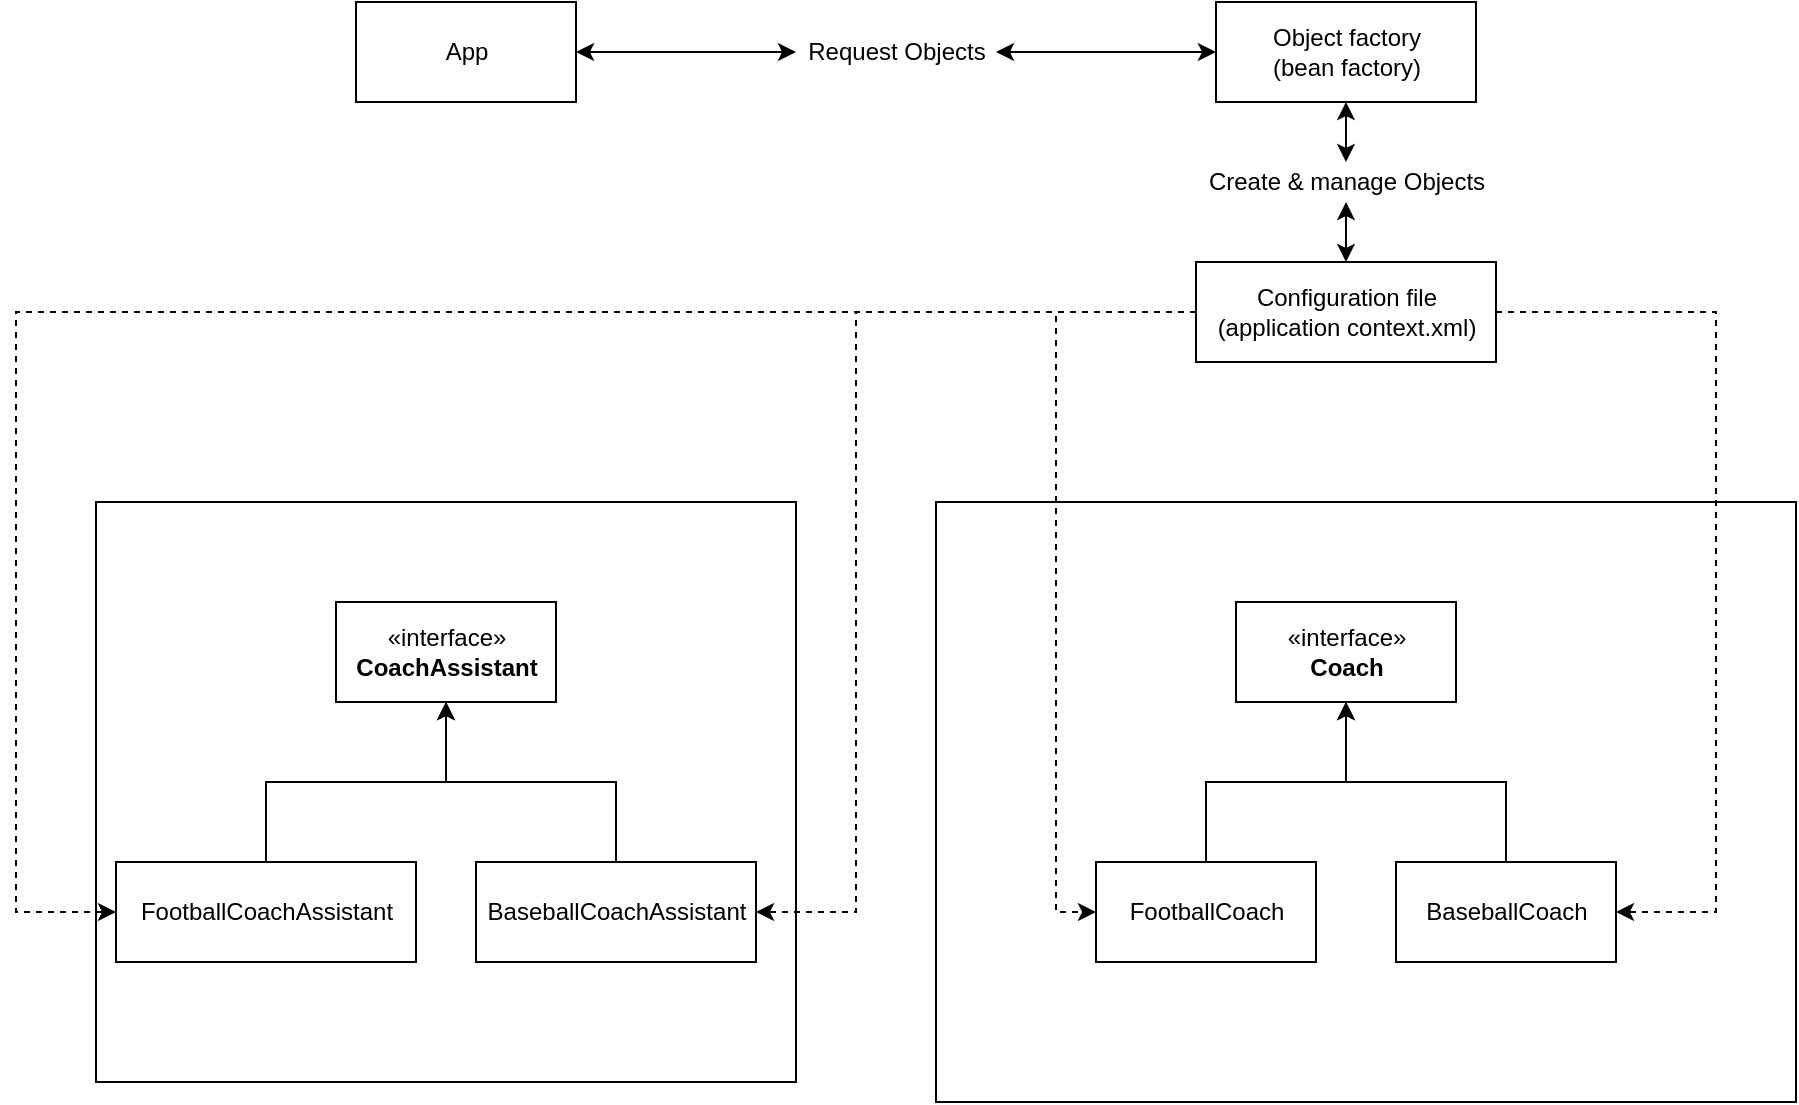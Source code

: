 <mxfile version="13.3.1" type="device"><diagram id="GTEvtGK2slM7MlYX2rZb" name="Page-1"><mxGraphModel dx="2272" dy="854" grid="1" gridSize="10" guides="1" tooltips="1" connect="1" arrows="1" fold="1" page="1" pageScale="1" pageWidth="850" pageHeight="1100" math="0" shadow="0"><root><mxCell id="0"/><mxCell id="1" parent="0"/><mxCell id="zqgv3gHgRv83mpMgTUR8-22" style="edgeStyle=orthogonalEdgeStyle;rounded=0;orthogonalLoop=1;jettySize=auto;html=1;entryX=0;entryY=0.5;entryDx=0;entryDy=0;startArrow=classic;startFill=1;" edge="1" parent="1" source="zqgv3gHgRv83mpMgTUR8-23" target="zqgv3gHgRv83mpMgTUR8-2"><mxGeometry relative="1" as="geometry"/></mxCell><mxCell id="zqgv3gHgRv83mpMgTUR8-1" value="App" style="html=1;" vertex="1" parent="1"><mxGeometry x="10" y="200" width="110" height="50" as="geometry"/></mxCell><mxCell id="zqgv3gHgRv83mpMgTUR8-25" style="edgeStyle=orthogonalEdgeStyle;rounded=0;orthogonalLoop=1;jettySize=auto;html=1;entryX=0.5;entryY=0;entryDx=0;entryDy=0;startArrow=classic;startFill=1;" edge="1" parent="1" source="zqgv3gHgRv83mpMgTUR8-26" target="zqgv3gHgRv83mpMgTUR8-3"><mxGeometry relative="1" as="geometry"/></mxCell><mxCell id="zqgv3gHgRv83mpMgTUR8-2" value="Object factory&lt;br&gt;(bean factory)" style="html=1;" vertex="1" parent="1"><mxGeometry x="440" y="200" width="130" height="50" as="geometry"/></mxCell><mxCell id="zqgv3gHgRv83mpMgTUR8-11" style="edgeStyle=orthogonalEdgeStyle;rounded=0;orthogonalLoop=1;jettySize=auto;html=1;entryX=1;entryY=0.5;entryDx=0;entryDy=0;dashed=1;" edge="1" parent="1" source="zqgv3gHgRv83mpMgTUR8-3" target="zqgv3gHgRv83mpMgTUR8-8"><mxGeometry relative="1" as="geometry"><Array as="points"><mxPoint x="690" y="355"/><mxPoint x="690" y="655"/></Array></mxGeometry></mxCell><mxCell id="zqgv3gHgRv83mpMgTUR8-12" style="edgeStyle=orthogonalEdgeStyle;rounded=0;orthogonalLoop=1;jettySize=auto;html=1;entryX=0;entryY=0.5;entryDx=0;entryDy=0;dashed=1;" edge="1" parent="1" source="zqgv3gHgRv83mpMgTUR8-3" target="zqgv3gHgRv83mpMgTUR8-7"><mxGeometry relative="1" as="geometry"><Array as="points"><mxPoint x="360" y="355"/><mxPoint x="360" y="655"/></Array></mxGeometry></mxCell><mxCell id="zqgv3gHgRv83mpMgTUR8-19" style="edgeStyle=orthogonalEdgeStyle;rounded=0;orthogonalLoop=1;jettySize=auto;html=1;entryX=0;entryY=0.5;entryDx=0;entryDy=0;dashed=1;" edge="1" parent="1" source="zqgv3gHgRv83mpMgTUR8-3" target="zqgv3gHgRv83mpMgTUR8-15"><mxGeometry relative="1" as="geometry"><Array as="points"><mxPoint x="-160" y="355"/><mxPoint x="-160" y="655"/></Array></mxGeometry></mxCell><mxCell id="zqgv3gHgRv83mpMgTUR8-20" style="edgeStyle=orthogonalEdgeStyle;rounded=0;orthogonalLoop=1;jettySize=auto;html=1;entryX=1;entryY=0.5;entryDx=0;entryDy=0;dashed=1;" edge="1" parent="1" source="zqgv3gHgRv83mpMgTUR8-3" target="zqgv3gHgRv83mpMgTUR8-14"><mxGeometry relative="1" as="geometry"><Array as="points"><mxPoint x="260" y="355"/><mxPoint x="260" y="655"/></Array></mxGeometry></mxCell><mxCell id="zqgv3gHgRv83mpMgTUR8-3" value="Configuration file&lt;br&gt;(application context.xml)" style="html=1;" vertex="1" parent="1"><mxGeometry x="430" y="330" width="150" height="50" as="geometry"/></mxCell><mxCell id="zqgv3gHgRv83mpMgTUR8-5" value="" style="rounded=0;whiteSpace=wrap;html=1;fillColor=none;" vertex="1" parent="1"><mxGeometry x="300" y="450" width="430" height="300" as="geometry"/></mxCell><mxCell id="zqgv3gHgRv83mpMgTUR8-6" value="«interface»&lt;br&gt;&lt;b&gt;Coach&lt;/b&gt;" style="html=1;" vertex="1" parent="1"><mxGeometry x="450" y="500" width="110" height="50" as="geometry"/></mxCell><mxCell id="zqgv3gHgRv83mpMgTUR8-9" style="edgeStyle=orthogonalEdgeStyle;rounded=0;orthogonalLoop=1;jettySize=auto;html=1;entryX=0.5;entryY=1;entryDx=0;entryDy=0;" edge="1" parent="1" source="zqgv3gHgRv83mpMgTUR8-7" target="zqgv3gHgRv83mpMgTUR8-6"><mxGeometry relative="1" as="geometry"/></mxCell><mxCell id="zqgv3gHgRv83mpMgTUR8-7" value="FootballCoach" style="html=1;" vertex="1" parent="1"><mxGeometry x="380" y="630" width="110" height="50" as="geometry"/></mxCell><mxCell id="zqgv3gHgRv83mpMgTUR8-10" style="edgeStyle=orthogonalEdgeStyle;rounded=0;orthogonalLoop=1;jettySize=auto;html=1;" edge="1" parent="1" source="zqgv3gHgRv83mpMgTUR8-8" target="zqgv3gHgRv83mpMgTUR8-6"><mxGeometry relative="1" as="geometry"/></mxCell><mxCell id="zqgv3gHgRv83mpMgTUR8-8" value="BaseballCoach" style="html=1;" vertex="1" parent="1"><mxGeometry x="530" y="630" width="110" height="50" as="geometry"/></mxCell><mxCell id="zqgv3gHgRv83mpMgTUR8-13" value="" style="rounded=0;whiteSpace=wrap;html=1;fillColor=none;" vertex="1" parent="1"><mxGeometry x="-120" y="450" width="350" height="290" as="geometry"/></mxCell><mxCell id="zqgv3gHgRv83mpMgTUR8-18" style="edgeStyle=orthogonalEdgeStyle;rounded=0;orthogonalLoop=1;jettySize=auto;html=1;entryX=0.5;entryY=1;entryDx=0;entryDy=0;" edge="1" parent="1" source="zqgv3gHgRv83mpMgTUR8-14" target="zqgv3gHgRv83mpMgTUR8-16"><mxGeometry relative="1" as="geometry"/></mxCell><mxCell id="zqgv3gHgRv83mpMgTUR8-14" value="BaseballCoachAssistant" style="html=1;" vertex="1" parent="1"><mxGeometry x="70" y="630" width="140" height="50" as="geometry"/></mxCell><mxCell id="zqgv3gHgRv83mpMgTUR8-17" style="edgeStyle=orthogonalEdgeStyle;rounded=0;orthogonalLoop=1;jettySize=auto;html=1;entryX=0.5;entryY=1;entryDx=0;entryDy=0;" edge="1" parent="1" source="zqgv3gHgRv83mpMgTUR8-15" target="zqgv3gHgRv83mpMgTUR8-16"><mxGeometry relative="1" as="geometry"/></mxCell><mxCell id="zqgv3gHgRv83mpMgTUR8-15" value="FootballCoachAssistant" style="html=1;" vertex="1" parent="1"><mxGeometry x="-110" y="630" width="150" height="50" as="geometry"/></mxCell><mxCell id="zqgv3gHgRv83mpMgTUR8-16" value="«interface»&lt;br&gt;&lt;b&gt;CoachAssistant&lt;/b&gt;" style="html=1;" vertex="1" parent="1"><mxGeometry y="500" width="110" height="50" as="geometry"/></mxCell><mxCell id="zqgv3gHgRv83mpMgTUR8-23" value="Request Objects" style="text;html=1;align=center;verticalAlign=middle;resizable=0;points=[];autosize=1;" vertex="1" parent="1"><mxGeometry x="230" y="215" width="100" height="20" as="geometry"/></mxCell><mxCell id="zqgv3gHgRv83mpMgTUR8-24" style="edgeStyle=orthogonalEdgeStyle;rounded=0;orthogonalLoop=1;jettySize=auto;html=1;entryX=0;entryY=0.5;entryDx=0;entryDy=0;startArrow=classic;startFill=1;" edge="1" parent="1" source="zqgv3gHgRv83mpMgTUR8-1" target="zqgv3gHgRv83mpMgTUR8-23"><mxGeometry relative="1" as="geometry"><mxPoint x="120" y="225" as="sourcePoint"/><mxPoint x="440" y="225" as="targetPoint"/></mxGeometry></mxCell><mxCell id="zqgv3gHgRv83mpMgTUR8-26" value="Create &amp;amp; manage Objects" style="text;html=1;align=center;verticalAlign=middle;resizable=0;points=[];autosize=1;" vertex="1" parent="1"><mxGeometry x="430" y="280" width="150" height="20" as="geometry"/></mxCell><mxCell id="zqgv3gHgRv83mpMgTUR8-27" style="edgeStyle=orthogonalEdgeStyle;rounded=0;orthogonalLoop=1;jettySize=auto;html=1;entryX=0.5;entryY=0;entryDx=0;entryDy=0;startArrow=classic;startFill=1;" edge="1" parent="1" source="zqgv3gHgRv83mpMgTUR8-2" target="zqgv3gHgRv83mpMgTUR8-26"><mxGeometry relative="1" as="geometry"><mxPoint x="505" y="250" as="sourcePoint"/><mxPoint x="505" y="330" as="targetPoint"/></mxGeometry></mxCell></root></mxGraphModel></diagram></mxfile>